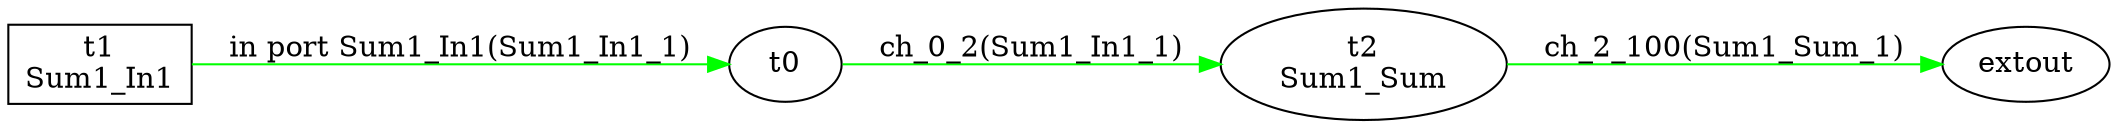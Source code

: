 digraph csp {
	graph [rankdir=LR];
	Sum1_Sum	 [label="t2\nSum1_Sum"];
	t0 -> Sum1_Sum	 [color=green,
		label="ch_0_2(Sum1_In1_1)"];
	extout	 [label=extout];
	Sum1_In1	 [label="t1\nSum1_In1",
		shape=box];
	Sum1_In1 -> t0	 [color=green,
		label="in port Sum1_In1(Sum1_In1_1)"];
	Sum1_Sum -> extout	 [color=green,
		label="ch_2_100(Sum1_Sum_1)"];
}

